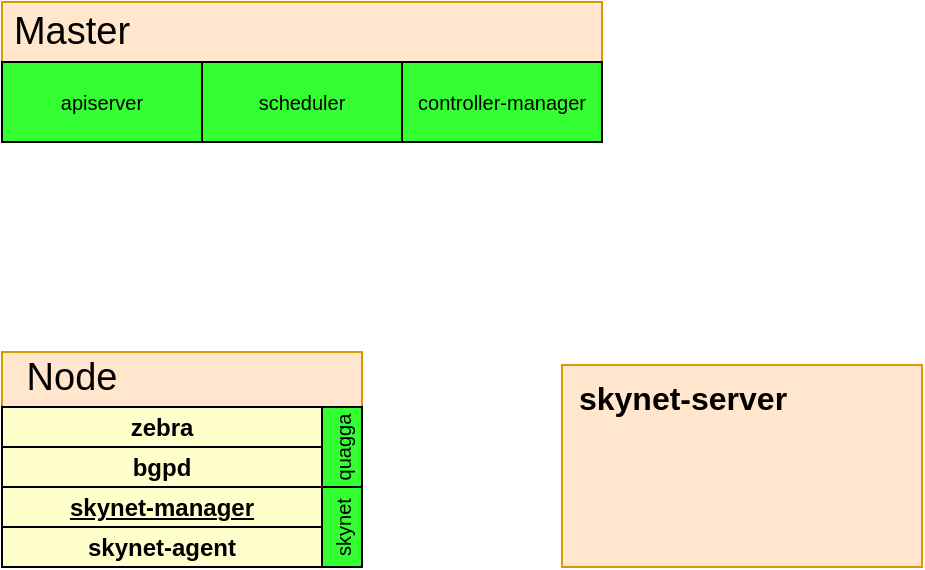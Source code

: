 <mxfile version="10.6.5" type="device"><diagram name="Page-1" id="c7558073-3199-34d8-9f00-42111426c3f3"><mxGraphModel dx="1078" dy="1005" grid="1" gridSize="10" guides="1" tooltips="1" connect="1" arrows="1" fold="1" page="1" pageScale="1" pageWidth="826" pageHeight="1169" background="#ffffff" math="0" shadow="0"><root><mxCell id="0"/><mxCell id="1" parent="0"/><mxCell id="cQxzBLEOLV_WW7xjPzhc-109" value="" style="rounded=0;whiteSpace=wrap;html=1;fontSize=10;fillColor=#ffe6cc;strokeColor=#d79b00;" parent="1" vertex="1"><mxGeometry x="150" y="395" width="180" height="101" as="geometry"/></mxCell><mxCell id="12" value="zebra" style="whiteSpace=wrap;align=center;verticalAlign=middle;fontStyle=1;strokeWidth=1;fillColor=#FFFFCC" parent="1" vertex="1"><mxGeometry x="150" y="422.5" width="160" height="20" as="geometry"/></mxCell><mxCell id="cQxzBLEOLV_WW7xjPzhc-96" value="bgpd" style="whiteSpace=wrap;align=center;verticalAlign=middle;fontStyle=1;strokeWidth=1;fillColor=#FFFFCC" parent="1" vertex="1"><mxGeometry x="150" y="442.5" width="160" height="20" as="geometry"/></mxCell><UserObject label="skynet-manager" link="http://git.jd.com/csp-one/skynet" id="cQxzBLEOLV_WW7xjPzhc-97"><mxCell style="whiteSpace=wrap;align=center;verticalAlign=middle;fontStyle=5;strokeWidth=1;fillColor=#FFFFCC" parent="1" vertex="1"><mxGeometry x="150" y="462.5" width="160" height="20" as="geometry"/></mxCell></UserObject><mxCell id="cQxzBLEOLV_WW7xjPzhc-98" value="skynet-agent" style="whiteSpace=wrap;align=center;verticalAlign=middle;fontStyle=1;strokeWidth=1;fillColor=#FFFFCC" parent="1" vertex="1"><mxGeometry x="150" y="482.5" width="160" height="20" as="geometry"/></mxCell><mxCell id="cQxzBLEOLV_WW7xjPzhc-115" value="quagga" style="rounded=0;whiteSpace=wrap;html=1;strokeWidth=1;fillColor=#33FF33;fontSize=10;align=center;horizontal=0;" parent="1" vertex="1"><mxGeometry x="310" y="422.5" width="20" height="40" as="geometry"/></mxCell><mxCell id="cQxzBLEOLV_WW7xjPzhc-116" value="skynet" style="rounded=0;whiteSpace=wrap;html=1;strokeWidth=1;fillColor=#33FF33;fontSize=10;align=center;horizontal=0;" parent="1" vertex="1"><mxGeometry x="310" y="462.5" width="20" height="40" as="geometry"/></mxCell><mxCell id="cQxzBLEOLV_WW7xjPzhc-117" value="" style="rounded=0;whiteSpace=wrap;html=1;fontSize=10;fillColor=#ffe6cc;strokeColor=#d79b00;" parent="1" vertex="1"><mxGeometry x="150" y="220" width="300" height="70" as="geometry"/></mxCell><mxCell id="cQxzBLEOLV_WW7xjPzhc-118" value="Master" style="text;html=1;strokeColor=none;fillColor=none;align=center;verticalAlign=middle;whiteSpace=wrap;rounded=0;fontSize=19;" parent="1" vertex="1"><mxGeometry x="150" y="220" width="70" height="30" as="geometry"/></mxCell><mxCell id="cQxzBLEOLV_WW7xjPzhc-119" value="apiserver" style="rounded=0;whiteSpace=wrap;html=1;strokeWidth=1;fillColor=#33FF33;fontSize=10;align=center;" parent="1" vertex="1"><mxGeometry x="150" y="250" width="100" height="40" as="geometry"/></mxCell><mxCell id="cQxzBLEOLV_WW7xjPzhc-120" value="scheduler" style="rounded=0;whiteSpace=wrap;html=1;strokeWidth=1;fillColor=#33FF33;fontSize=10;align=center;" parent="1" vertex="1"><mxGeometry x="250" y="250" width="100" height="40" as="geometry"/></mxCell><mxCell id="cQxzBLEOLV_WW7xjPzhc-121" value="controller-manager" style="rounded=0;whiteSpace=wrap;html=1;strokeWidth=1;fillColor=#33FF33;fontSize=10;align=center;" parent="1" vertex="1"><mxGeometry x="350" y="250" width="100" height="40" as="geometry"/></mxCell><mxCell id="cQxzBLEOLV_WW7xjPzhc-123" value="Node" style="text;html=1;strokeColor=none;fillColor=none;align=center;verticalAlign=middle;whiteSpace=wrap;rounded=0;fontSize=19;" parent="1" vertex="1"><mxGeometry x="150" y="392.5" width="70" height="30" as="geometry"/></mxCell><mxCell id="cQxzBLEOLV_WW7xjPzhc-124" value="" style="rounded=0;whiteSpace=wrap;html=1;fontSize=10;fillColor=#ffe6cc;strokeColor=#d79b00;" parent="1" vertex="1"><mxGeometry x="430" y="401.5" width="180" height="101" as="geometry"/></mxCell><mxCell id="cQxzBLEOLV_WW7xjPzhc-125" value="skynet-server&lt;br style=&quot;font-size: 16px;&quot;&gt;" style="text;strokeColor=none;fillColor=none;html=1;fontSize=16;fontStyle=1;verticalAlign=middle;align=center;" parent="1" vertex="1"><mxGeometry x="430" y="402.5" width="120" height="30" as="geometry"/></mxCell></root></mxGraphModel></diagram><diagram id="DglmcyBIq1fHxIbOdepO" name="Page-2"><mxGraphModel dx="1078" dy="1005" grid="1" gridSize="10" guides="1" tooltips="1" connect="1" arrows="1" fold="1" page="1" pageScale="1" pageWidth="850" pageHeight="1100" math="0" shadow="0"><root><mxCell id="2RlQg-_pehpqZZaYnBGg-0"/><mxCell id="2RlQg-_pehpqZZaYnBGg-1" parent="2RlQg-_pehpqZZaYnBGg-0"/><mxCell id="2RlQg-_pehpqZZaYnBGg-44" value="" style="rounded=0;whiteSpace=wrap;html=1;strokeColor=#d6b656;strokeWidth=1;fillColor=#fff2cc;fontSize=10;align=left;dashed=1;" parent="2RlQg-_pehpqZZaYnBGg-1" vertex="1"><mxGeometry x="960" y="463" width="700" height="117" as="geometry"/></mxCell><mxCell id="2RlQg-_pehpqZZaYnBGg-3" value="skyapi" style="whiteSpace=wrap;align=center;verticalAlign=middle;fontStyle=0;strokeWidth=1;fillColor=#fff2cc;fontSize=13;strokeColor=#d6b656;" parent="2RlQg-_pehpqZZaYnBGg-1" vertex="1"><mxGeometry x="100" y="732.5" width="90" height="40" as="geometry"/></mxCell><mxCell id="2RlQg-_pehpqZZaYnBGg-6" value="" style="shape=curlyBracket;whiteSpace=wrap;html=1;rounded=1;strokeWidth=1;fillColor=#a20025;fontSize=13;align=center;strokeColor=#6F0000;fontColor=#ffffff;" parent="2RlQg-_pehpqZZaYnBGg-1" vertex="1"><mxGeometry x="200" y="655" width="20" height="195" as="geometry"/></mxCell><mxCell id="2RlQg-_pehpqZZaYnBGg-7" value="&lt;pre style=&quot;font-size: 13px&quot;&gt;&lt;br&gt;&lt;/pre&gt;" style="text;strokeColor=none;fillColor=none;html=1;fontSize=13;fontStyle=0;verticalAlign=middle;align=center;" parent="2RlQg-_pehpqZZaYnBGg-1" vertex="1"><mxGeometry x="220" y="645" width="150" height="20" as="geometry"/></mxCell><mxCell id="2RlQg-_pehpqZZaYnBGg-8" value="&lt;pre&gt;utils.LoadConfig&lt;/pre&gt;" style="rounded=0;whiteSpace=wrap;html=1;strokeWidth=1;fillColor=#fad9d5;fontSize=13;align=center;strokeColor=#ae4132;" parent="2RlQg-_pehpqZZaYnBGg-1" vertex="1"><mxGeometry x="230" y="640" width="180" height="30" as="geometry"/></mxCell><mxCell id="2RlQg-_pehpqZZaYnBGg-12" value="/etc/skynet/skynet-server.conf" style="text;html=1;fontSize=11;align=right;" parent="2RlQg-_pehpqZZaYnBGg-1" vertex="1"><mxGeometry x="230" y="670" width="150" height="20" as="geometry"/></mxCell><mxCell id="2RlQg-_pehpqZZaYnBGg-14" value="&lt;pre&gt;utils.SetEnvironment&lt;br&gt;&lt;/pre&gt;" style="rounded=0;whiteSpace=wrap;html=1;strokeWidth=1;fillColor=#fad9d5;fontSize=13;align=center;strokeColor=#ae4132;" parent="2RlQg-_pehpqZZaYnBGg-1" vertex="1"><mxGeometry x="230" y="710" width="180" height="30" as="geometry"/></mxCell><mxCell id="2RlQg-_pehpqZZaYnBGg-16" value="&lt;pre&gt;bgpmonitor.Start&lt;br&gt;&lt;/pre&gt;" style="rounded=0;whiteSpace=wrap;html=1;strokeWidth=1;fillColor=#fad9d5;fontSize=13;align=center;strokeColor=#ae4132;" parent="2RlQg-_pehpqZZaYnBGg-1" vertex="1"><mxGeometry x="230" y="770" width="180" height="30" as="geometry"/></mxCell><mxCell id="2RlQg-_pehpqZZaYnBGg-19" value="" style="edgeStyle=orthogonalEdgeStyle;rounded=0;orthogonalLoop=1;jettySize=auto;html=1;fontSize=11;fillColor=#a20025;strokeColor=#6F0000;entryX=0.1;entryY=0.5;entryDx=0;entryDy=0;entryPerimeter=0;" parent="2RlQg-_pehpqZZaYnBGg-1" source="2RlQg-_pehpqZZaYnBGg-17" target="2RlQg-_pehpqZZaYnBGg-20" edge="1"><mxGeometry relative="1" as="geometry"><mxPoint x="490" y="715" as="targetPoint"/></mxGeometry></mxCell><mxCell id="2RlQg-_pehpqZZaYnBGg-17" value="&lt;pre&gt;&lt;pre&gt;http.ListenAndServe&lt;/pre&gt;&lt;/pre&gt;" style="rounded=0;whiteSpace=wrap;html=1;strokeWidth=1;fillColor=#fad9d5;fontSize=13;align=center;strokeColor=#ae4132;" parent="2RlQg-_pehpqZZaYnBGg-1" vertex="1"><mxGeometry x="230" y="830" width="180" height="30" as="geometry"/></mxCell><mxCell id="2RlQg-_pehpqZZaYnBGg-20" value="" style="shape=curlyBracket;whiteSpace=wrap;html=1;rounded=1;strokeWidth=1;fillColor=#a20025;fontSize=11;align=right;strokeColor=#6F0000;fontColor=#ffffff;" parent="2RlQg-_pehpqZZaYnBGg-1" vertex="1"><mxGeometry x="490" y="650" width="20" height="390" as="geometry"/></mxCell><mxCell id="2RlQg-_pehpqZZaYnBGg-23" value="" style="edgeStyle=orthogonalEdgeStyle;rounded=0;orthogonalLoop=1;jettySize=auto;html=1;fontSize=12;entryX=0.1;entryY=0.5;entryDx=0;entryDy=0;entryPerimeter=0;fillColor=#a20025;strokeColor=#6F0000;" parent="2RlQg-_pehpqZZaYnBGg-1" source="2RlQg-_pehpqZZaYnBGg-21" target="2RlQg-_pehpqZZaYnBGg-24" edge="1"><mxGeometry relative="1" as="geometry"><mxPoint x="710" y="572.5" as="targetPoint"/></mxGeometry></mxCell><mxCell id="2RlQg-_pehpqZZaYnBGg-21" value="&lt;pre style=&quot;font-size: 15px;&quot;&gt;&lt;span style=&quot;font-size: 15px;&quot;&gt;ipam&lt;/span&gt;&lt;/pre&gt;" style="rounded=0;whiteSpace=wrap;html=1;strokeWidth=1;fillColor=#33FF33;fontSize=15;align=center;strokeColor=none;" parent="2RlQg-_pehpqZZaYnBGg-1" vertex="1"><mxGeometry x="520" y="637" width="130" height="30" as="geometry"/></mxCell><mxCell id="2RlQg-_pehpqZZaYnBGg-24" value="" style="shape=curlyBracket;whiteSpace=wrap;html=1;rounded=1;strokeWidth=1;fillColor=#a20025;fontSize=12;align=center;strokeColor=#6F0000;fontColor=#ffffff;" parent="2RlQg-_pehpqZZaYnBGg-1" vertex="1"><mxGeometry x="700" y="513" width="20" height="278" as="geometry"/></mxCell><mxCell id="2RlQg-_pehpqZZaYnBGg-31" value="" style="edgeStyle=orthogonalEdgeStyle;rounded=0;orthogonalLoop=1;jettySize=auto;html=1;fontSize=15;fillColor=#a20025;strokeColor=#6F0000;" parent="2RlQg-_pehpqZZaYnBGg-1" source="2RlQg-_pehpqZZaYnBGg-25" target="2RlQg-_pehpqZZaYnBGg-30" edge="1"><mxGeometry relative="1" as="geometry"/></mxCell><mxCell id="2RlQg-_pehpqZZaYnBGg-25" value="&lt;pre style=&quot;font-size: 15px&quot;&gt;&lt;pre&gt;&lt;span&gt;retrieve-ips/{host}&lt;/span&gt;&lt;/pre&gt;&lt;/pre&gt;" style="text;strokeColor=none;fillColor=none;html=1;fontSize=15;fontStyle=1;verticalAlign=middle;align=left;" parent="2RlQg-_pehpqZZaYnBGg-1" vertex="1"><mxGeometry x="730" y="503" width="170" height="20" as="geometry"/></mxCell><mxCell id="2RlQg-_pehpqZZaYnBGg-35" value="" style="edgeStyle=orthogonalEdgeStyle;rounded=0;orthogonalLoop=1;jettySize=auto;html=1;fontSize=15;fillColor=#a20025;strokeColor=#6F0000;" parent="2RlQg-_pehpqZZaYnBGg-1" source="2RlQg-_pehpqZZaYnBGg-30" target="2RlQg-_pehpqZZaYnBGg-34" edge="1"><mxGeometry relative="1" as="geometry"/></mxCell><mxCell id="2RlQg-_pehpqZZaYnBGg-30" value="&lt;pre style=&quot;font-size: 15px&quot;&gt;&lt;pre&gt;&lt;span&gt;RetrieveIpinfosByHost&lt;/span&gt;&lt;/pre&gt;&lt;/pre&gt;" style="text;strokeColor=none;fillColor=none;html=1;fontSize=15;fontStyle=1;verticalAlign=middle;align=left;" parent="2RlQg-_pehpqZZaYnBGg-1" vertex="1"><mxGeometry x="960" y="503" width="190" height="20" as="geometry"/></mxCell><mxCell id="2RlQg-_pehpqZZaYnBGg-43" value="" style="edgeStyle=orthogonalEdgeStyle;rounded=0;orthogonalLoop=1;jettySize=auto;html=1;fontSize=10;entryX=0.5;entryY=0;entryDx=0;entryDy=0;fillColor=#a20025;strokeColor=#6F0000;" parent="2RlQg-_pehpqZZaYnBGg-1" source="2RlQg-_pehpqZZaYnBGg-34" target="2RlQg-_pehpqZZaYnBGg-30" edge="1"><mxGeometry relative="1" as="geometry"><mxPoint x="1315" y="422" as="targetPoint"/><Array as="points"><mxPoint x="1290" y="482"/><mxPoint x="1055" y="482"/></Array></mxGeometry></mxCell><mxCell id="2RlQg-_pehpqZZaYnBGg-34" value="&lt;pre style=&quot;font-size: 15px&quot;&gt;&lt;pre&gt;&lt;pre&gt;&lt;span&gt;GetIPInfoListByHostName&lt;/span&gt;&lt;/pre&gt;&lt;/pre&gt;&lt;/pre&gt;" style="text;strokeColor=none;fillColor=none;html=1;fontSize=15;fontStyle=1;verticalAlign=middle;align=left;" parent="2RlQg-_pehpqZZaYnBGg-1" vertex="1"><mxGeometry x="1210" y="503" width="210" height="20" as="geometry"/></mxCell><mxCell id="2RlQg-_pehpqZZaYnBGg-51" value="" style="edgeStyle=orthogonalEdgeStyle;rounded=0;orthogonalLoop=1;jettySize=auto;html=1;fontSize=10;fillColor=#a20025;strokeColor=#6F0000;" parent="2RlQg-_pehpqZZaYnBGg-1" target="2RlQg-_pehpqZZaYnBGg-50" edge="1"><mxGeometry relative="1" as="geometry"><mxPoint x="820" y="700" as="sourcePoint"/></mxGeometry></mxCell><mxCell id="2RlQg-_pehpqZZaYnBGg-26" value="&lt;pre style=&quot;font-size: 15px&quot;&gt;&lt;pre&gt;&lt;span&gt;{ipamtype}&lt;/span&gt;&lt;/pre&gt;&lt;/pre&gt;" style="text;strokeColor=none;fillColor=none;html=1;fontSize=15;fontStyle=1;verticalAlign=middle;align=left;" parent="2RlQg-_pehpqZZaYnBGg-1" vertex="1"><mxGeometry x="730" y="687.5" width="90" height="20" as="geometry"/></mxCell><mxCell id="2RlQg-_pehpqZZaYnBGg-53" value="" style="edgeStyle=orthogonalEdgeStyle;rounded=0;orthogonalLoop=1;jettySize=auto;html=1;fontSize=10;fillColor=#a20025;strokeColor=#6F0000;" parent="2RlQg-_pehpqZZaYnBGg-1" source="2RlQg-_pehpqZZaYnBGg-50" target="2RlQg-_pehpqZZaYnBGg-52" edge="1"><mxGeometry relative="1" as="geometry"/></mxCell><mxCell id="2RlQg-_pehpqZZaYnBGg-50" value="&lt;pre style=&quot;font-size: 15px&quot;&gt;&lt;pre&gt;&lt;pre&gt;&lt;span&gt;IPmanager&lt;/span&gt;&lt;/pre&gt;&lt;/pre&gt;&lt;/pre&gt;" style="text;strokeColor=none;fillColor=none;html=1;fontSize=15;fontStyle=1;verticalAlign=middle;align=left;" parent="2RlQg-_pehpqZZaYnBGg-1" vertex="1"><mxGeometry x="900" y="690" width="90" height="20" as="geometry"/></mxCell><mxCell id="2RlQg-_pehpqZZaYnBGg-55" value="" style="edgeStyle=orthogonalEdgeStyle;rounded=0;orthogonalLoop=1;jettySize=auto;html=1;fontSize=10;entryX=0.1;entryY=0.5;entryDx=0;entryDy=0;entryPerimeter=0;fillColor=#a20025;strokeColor=#6F0000;" parent="2RlQg-_pehpqZZaYnBGg-1" source="2RlQg-_pehpqZZaYnBGg-52" target="2RlQg-_pehpqZZaYnBGg-56" edge="1"><mxGeometry relative="1" as="geometry"><mxPoint x="1240" y="629" as="targetPoint"/></mxGeometry></mxCell><mxCell id="2RlQg-_pehpqZZaYnBGg-52" value="&lt;pre style=&quot;font-size: 15px&quot;&gt;&lt;pre&gt;&lt;pre&gt;&lt;pre&gt;utils.ParseIPAM&lt;/pre&gt;&lt;/pre&gt;&lt;/pre&gt;&lt;/pre&gt;" style="text;strokeColor=none;fillColor=none;html=1;fontSize=15;fontStyle=1;verticalAlign=middle;align=left;" parent="2RlQg-_pehpqZZaYnBGg-1" vertex="1"><mxGeometry x="1070" y="690" width="140" height="20" as="geometry"/></mxCell><mxCell id="2RlQg-_pehpqZZaYnBGg-120" value="" style="edgeStyle=orthogonalEdgeStyle;rounded=0;orthogonalLoop=1;jettySize=auto;html=1;fontSize=8;fillColor=#a20025;strokeColor=#6F0000;" parent="2RlQg-_pehpqZZaYnBGg-1" source="2RlQg-_pehpqZZaYnBGg-28" target="2RlQg-_pehpqZZaYnBGg-119" edge="1"><mxGeometry relative="1" as="geometry"/></mxCell><mxCell id="2RlQg-_pehpqZZaYnBGg-28" value="&lt;pre style=&quot;font-size: 15px&quot;&gt;&lt;pre&gt;{app}/{group}/{ip}&lt;br&gt;&lt;/pre&gt;&lt;/pre&gt;" style="text;strokeColor=none;fillColor=none;html=1;fontSize=15;fontStyle=1;verticalAlign=middle;align=left;" parent="2RlQg-_pehpqZZaYnBGg-1" vertex="1"><mxGeometry x="730" y="780" width="160" height="20" as="geometry"/></mxCell><mxCell id="2RlQg-_pehpqZZaYnBGg-119" value="&lt;pre style=&quot;font-size: 15px&quot;&gt;&lt;pre&gt;&lt;pre&gt;DeleteIPFromGroup&lt;/pre&gt;&lt;/pre&gt;&lt;/pre&gt;" style="text;strokeColor=none;fillColor=none;html=1;fontSize=15;fontStyle=1;verticalAlign=middle;align=left;" parent="2RlQg-_pehpqZZaYnBGg-1" vertex="1"><mxGeometry x="970" y="780" width="160" height="20" as="geometry"/></mxCell><mxCell id="2RlQg-_pehpqZZaYnBGg-122" value="" style="edgeStyle=orthogonalEdgeStyle;rounded=0;orthogonalLoop=1;jettySize=auto;html=1;fontSize=8;fillColor=#a20025;strokeColor=#6F0000;" parent="2RlQg-_pehpqZZaYnBGg-1" source="2RlQg-_pehpqZZaYnBGg-29" target="2RlQg-_pehpqZZaYnBGg-121" edge="1"><mxGeometry relative="1" as="geometry"/></mxCell><mxCell id="2RlQg-_pehpqZZaYnBGg-29" value="&lt;pre style=&quot;font-size: 15px&quot;&gt;&lt;pre&gt;&lt;pre&gt;&lt;span&gt;/ip/{ipamtype}&lt;/span&gt;&lt;/pre&gt;&lt;/pre&gt;&lt;/pre&gt;" style="text;strokeColor=none;fillColor=#FFFF33;html=1;fontSize=15;fontStyle=1;verticalAlign=middle;align=left;" parent="2RlQg-_pehpqZZaYnBGg-1" vertex="1"><mxGeometry x="520" y="845" width="130" height="30" as="geometry"/></mxCell><mxCell id="2RlQg-_pehpqZZaYnBGg-124" value="" style="edgeStyle=orthogonalEdgeStyle;rounded=0;orthogonalLoop=1;jettySize=auto;html=1;fontSize=8;entryX=0.1;entryY=0.5;entryDx=0;entryDy=0;entryPerimeter=0;fillColor=#a20025;strokeColor=#6F0000;" parent="2RlQg-_pehpqZZaYnBGg-1" source="2RlQg-_pehpqZZaYnBGg-121" target="2RlQg-_pehpqZZaYnBGg-125" edge="1"><mxGeometry relative="1" as="geometry"><mxPoint x="900" y="860" as="targetPoint"/></mxGeometry></mxCell><mxCell id="2RlQg-_pehpqZZaYnBGg-121" value="&lt;pre style=&quot;font-size: 15px&quot;&gt;&lt;pre&gt;&lt;pre&gt;&lt;pre&gt;&lt;span&gt;IPCreator&lt;/span&gt;&lt;/pre&gt;&lt;/pre&gt;&lt;/pre&gt;&lt;/pre&gt;" style="text;strokeColor=none;fillColor=none;html=1;fontSize=15;fontStyle=1;verticalAlign=middle;align=left;" parent="2RlQg-_pehpqZZaYnBGg-1" vertex="1"><mxGeometry x="730" y="850" width="90" height="20" as="geometry"/></mxCell><mxCell id="2RlQg-_pehpqZZaYnBGg-39" value="SELECT id,ip_address,pool_id,name,host,namespace,&lt;br style=&quot;font-size: 10px;&quot;&gt;&amp;nbsp; &amp;nbsp; mac_address,device_id,group_name,app_name,reserved,status,handle,created_at,updated_at&lt;br style=&quot;font-size: 10px;&quot;&gt;&amp;nbsp; &amp;nbsp; FROM ipinfo&amp;nbsp; where host = ? and status = 'active'" style="text;html=1;fontSize=10;dashed=1;strokeColor=#000000;align=left;verticalAlign=middle;" parent="2RlQg-_pehpqZZaYnBGg-1" vertex="1"><mxGeometry x="1210" y="523" width="440" height="46" as="geometry"/></mxCell><mxCell id="2RlQg-_pehpqZZaYnBGg-56" value="" style="shape=curlyBracket;whiteSpace=wrap;html=1;rounded=1;strokeColor=#6F0000;strokeWidth=1;fillColor=#a20025;fontSize=10;align=left;size=0.66;fontColor=#ffffff;" parent="2RlQg-_pehpqZZaYnBGg-1" vertex="1"><mxGeometry x="1250" y="610" width="20" height="180" as="geometry"/></mxCell><mxCell id="2RlQg-_pehpqZZaYnBGg-68" value="" style="edgeStyle=orthogonalEdgeStyle;rounded=0;orthogonalLoop=1;jettySize=auto;html=1;fontSize=10;fillColor=#a20025;strokeColor=#6F0000;" parent="2RlQg-_pehpqZZaYnBGg-1" source="2RlQg-_pehpqZZaYnBGg-57" target="2RlQg-_pehpqZZaYnBGg-67" edge="1"><mxGeometry relative="1" as="geometry"/></mxCell><mxCell id="2RlQg-_pehpqZZaYnBGg-57" value="utils.IPAM_Release" style="text;html=1;fontSize=10;align=left;verticalAlign=middle;" parent="2RlQg-_pehpqZZaYnBGg-1" vertex="1"><mxGeometry x="1275" y="595" width="95" height="20" as="geometry"/></mxCell><mxCell id="2RlQg-_pehpqZZaYnBGg-70" value="" style="edgeStyle=orthogonalEdgeStyle;rounded=0;orthogonalLoop=1;jettySize=auto;html=1;fontSize=10;fillColor=#a20025;strokeColor=#6F0000;" parent="2RlQg-_pehpqZZaYnBGg-1" source="2RlQg-_pehpqZZaYnBGg-67" edge="1"><mxGeometry relative="1" as="geometry"><mxPoint x="1560" y="605" as="targetPoint"/><Array as="points"><mxPoint x="1560" y="605"/><mxPoint x="1560" y="605"/></Array></mxGeometry></mxCell><mxCell id="2RlQg-_pehpqZZaYnBGg-67" value="&lt;span&gt;Release&lt;/span&gt;" style="text;html=1;fontSize=10;align=left;verticalAlign=middle;" parent="2RlQg-_pehpqZZaYnBGg-1" vertex="1"><mxGeometry x="1450" y="595" width="40" height="20" as="geometry"/></mxCell><mxCell id="2RlQg-_pehpqZZaYnBGg-102" value="" style="edgeStyle=orthogonalEdgeStyle;rounded=0;orthogonalLoop=1;jettySize=auto;html=1;fontSize=11;fillColor=#a20025;strokeColor=#6F0000;" parent="2RlQg-_pehpqZZaYnBGg-1" source="2RlQg-_pehpqZZaYnBGg-58" target="2RlQg-_pehpqZZaYnBGg-101" edge="1"><mxGeometry relative="1" as="geometry"/></mxCell><mxCell id="2RlQg-_pehpqZZaYnBGg-58" value="utils.IPAM_ReserveRelease" style="text;html=1;fontSize=10;verticalAlign=middle;" parent="2RlQg-_pehpqZZaYnBGg-1" vertex="1"><mxGeometry x="1274.5" y="622.5" width="125" height="20" as="geometry"/></mxCell><mxCell id="2RlQg-_pehpqZZaYnBGg-104" value="" style="edgeStyle=orthogonalEdgeStyle;rounded=0;orthogonalLoop=1;jettySize=auto;html=1;fontSize=11;fillColor=#a20025;strokeColor=#6F0000;" parent="2RlQg-_pehpqZZaYnBGg-1" source="2RlQg-_pehpqZZaYnBGg-101" target="2RlQg-_pehpqZZaYnBGg-91" edge="1"><mxGeometry relative="1" as="geometry"><mxPoint x="1590" y="632.5" as="targetPoint"/></mxGeometry></mxCell><mxCell id="2RlQg-_pehpqZZaYnBGg-101" value="&lt;span&gt;ReserveRelease&lt;/span&gt;" style="text;html=1;fontSize=10;verticalAlign=middle;" parent="2RlQg-_pehpqZZaYnBGg-1" vertex="1"><mxGeometry x="1485" y="623" width="75" height="20" as="geometry"/></mxCell><mxCell id="2RlQg-_pehpqZZaYnBGg-106" value="" style="edgeStyle=orthogonalEdgeStyle;rounded=0;orthogonalLoop=1;jettySize=auto;html=1;fontSize=11;fillColor=#a20025;strokeColor=#6F0000;" parent="2RlQg-_pehpqZZaYnBGg-1" source="2RlQg-_pehpqZZaYnBGg-59" target="2RlQg-_pehpqZZaYnBGg-105" edge="1"><mxGeometry relative="1" as="geometry"/></mxCell><mxCell id="2RlQg-_pehpqZZaYnBGg-59" value="utils.IPAM_AutoAssign" style="text;html=1;fontSize=10;verticalAlign=middle;" parent="2RlQg-_pehpqZZaYnBGg-1" vertex="1"><mxGeometry x="1274.5" y="655" width="105" height="20" as="geometry"/></mxCell><mxCell id="2RlQg-_pehpqZZaYnBGg-108" value="" style="edgeStyle=orthogonalEdgeStyle;rounded=0;orthogonalLoop=1;jettySize=auto;html=1;fontSize=11;fillColor=#a20025;strokeColor=#6F0000;" parent="2RlQg-_pehpqZZaYnBGg-1" source="2RlQg-_pehpqZZaYnBGg-105" target="2RlQg-_pehpqZZaYnBGg-107" edge="1"><mxGeometry relative="1" as="geometry"/></mxCell><mxCell id="2RlQg-_pehpqZZaYnBGg-105" value="&lt;span&gt;GetIPInfoByHandle&lt;/span&gt;" style="text;html=1;fontSize=10;verticalAlign=middle;" parent="2RlQg-_pehpqZZaYnBGg-1" vertex="1"><mxGeometry x="1460" y="655" width="91" height="20" as="geometry"/></mxCell><mxCell id="2RlQg-_pehpqZZaYnBGg-111" value="" style="edgeStyle=orthogonalEdgeStyle;rounded=0;orthogonalLoop=1;jettySize=auto;html=1;fontSize=8;fillColor=#a20025;strokeColor=#6F0000;" parent="2RlQg-_pehpqZZaYnBGg-1" source="2RlQg-_pehpqZZaYnBGg-107" target="2RlQg-_pehpqZZaYnBGg-110" edge="1"><mxGeometry relative="1" as="geometry"/></mxCell><mxCell id="2RlQg-_pehpqZZaYnBGg-107" value="&lt;span&gt;getIPInfos(query)[0]&lt;/span&gt;" style="text;html=1;fontSize=10;verticalAlign=middle;" parent="2RlQg-_pehpqZZaYnBGg-1" vertex="1"><mxGeometry x="1631" y="655" width="91" height="20" as="geometry"/></mxCell><mxCell id="2RlQg-_pehpqZZaYnBGg-110" value="&lt;span&gt;AllocIP(args)&lt;/span&gt;" style="text;html=1;fontSize=10;verticalAlign=middle;" parent="2RlQg-_pehpqZZaYnBGg-1" vertex="1"><mxGeometry x="1647" y="697.5" width="59" height="20" as="geometry"/></mxCell><mxCell id="2RlQg-_pehpqZZaYnBGg-114" value="" style="edgeStyle=orthogonalEdgeStyle;rounded=0;orthogonalLoop=1;jettySize=auto;html=1;fontSize=8;" parent="2RlQg-_pehpqZZaYnBGg-1" source="2RlQg-_pehpqZZaYnBGg-60" target="2RlQg-_pehpqZZaYnBGg-113" edge="1"><mxGeometry relative="1" as="geometry"/></mxCell><mxCell id="2RlQg-_pehpqZZaYnBGg-60" value="utils.IPAM_AssignReservedIPs" style="text;html=1;fontSize=10;verticalAlign=middle;" parent="2RlQg-_pehpqZZaYnBGg-1" vertex="1"><mxGeometry x="1274.5" y="720" width="140" height="20" as="geometry"/></mxCell><mxCell id="2RlQg-_pehpqZZaYnBGg-116" value="" style="edgeStyle=orthogonalEdgeStyle;rounded=0;orthogonalLoop=1;jettySize=auto;html=1;fontSize=8;entryX=1;entryY=0.5;entryDx=0;entryDy=0;" parent="2RlQg-_pehpqZZaYnBGg-1" source="2RlQg-_pehpqZZaYnBGg-113" target="2RlQg-_pehpqZZaYnBGg-97" edge="1"><mxGeometry relative="1" as="geometry"><mxPoint x="1714.5" y="760" as="targetPoint"/></mxGeometry></mxCell><mxCell id="2RlQg-_pehpqZZaYnBGg-113" value="utils.IPAM_AssignReservedIPs" style="text;html=1;fontSize=10;verticalAlign=middle;" parent="2RlQg-_pehpqZZaYnBGg-1" vertex="1"><mxGeometry x="1494.5" y="720" width="140" height="20" as="geometry"/></mxCell><mxCell id="2RlQg-_pehpqZZaYnBGg-61" value="utils.IPAM_ReservedIPs" style="text;html=1;fontSize=10;verticalAlign=middle;" parent="2RlQg-_pehpqZZaYnBGg-1" vertex="1"><mxGeometry x="1274.5" y="746.5" width="120" height="20" as="geometry"/></mxCell><mxCell id="2RlQg-_pehpqZZaYnBGg-117" value="......" style="text;html=1;fontSize=10;verticalAlign=middle;" parent="2RlQg-_pehpqZZaYnBGg-1" vertex="1"><mxGeometry x="1277" y="773" width="120" height="20" as="geometry"/></mxCell><mxCell id="2RlQg-_pehpqZZaYnBGg-73" value="" style="shape=curlyBracket;whiteSpace=wrap;html=1;rounded=1;strokeColor=#6F0000;strokeWidth=1;fillColor=#a20025;fontSize=10;align=left;size=0.743;fontColor=#ffffff;" parent="2RlQg-_pehpqZZaYnBGg-1" vertex="1"><mxGeometry x="1550" y="590" width="70" height="30" as="geometry"/></mxCell><mxCell id="2RlQg-_pehpqZZaYnBGg-81" value="reserve" style="text;html=1;fontSize=10;verticalAlign=middle;" parent="2RlQg-_pehpqZZaYnBGg-1" vertex="1"><mxGeometry x="1560" y="590" width="40" height="10" as="geometry"/></mxCell><mxCell id="2RlQg-_pehpqZZaYnBGg-90" value="" style="edgeStyle=orthogonalEdgeStyle;rounded=0;orthogonalLoop=1;jettySize=auto;html=1;fontSize=12;fillColor=#a20025;strokeColor=#6F0000;" parent="2RlQg-_pehpqZZaYnBGg-1" source="2RlQg-_pehpqZZaYnBGg-82" target="2RlQg-_pehpqZZaYnBGg-94" edge="1"><mxGeometry relative="1" as="geometry"><mxPoint x="1720" y="618.5" as="targetPoint"/></mxGeometry></mxCell><mxCell id="2RlQg-_pehpqZZaYnBGg-82" value="F" style="text;strokeColor=none;fillColor=none;html=1;fontSize=12;fontStyle=1;verticalAlign=middle;align=center;" parent="2RlQg-_pehpqZZaYnBGg-1" vertex="1"><mxGeometry x="1620" y="611" width="20" height="15" as="geometry"/></mxCell><mxCell id="2RlQg-_pehpqZZaYnBGg-88" value="" style="edgeStyle=orthogonalEdgeStyle;rounded=0;orthogonalLoop=1;jettySize=auto;html=1;fontSize=12;entryX=0;entryY=0.5;entryDx=0;entryDy=0;fillColor=#a20025;strokeColor=#6F0000;" parent="2RlQg-_pehpqZZaYnBGg-1" source="2RlQg-_pehpqZZaYnBGg-86" target="2RlQg-_pehpqZZaYnBGg-91" edge="1"><mxGeometry relative="1" as="geometry"><mxPoint x="1700" y="590" as="targetPoint"/><Array as="points"><mxPoint x="1680" y="590"/><mxPoint x="1680" y="591"/></Array></mxGeometry></mxCell><mxCell id="2RlQg-_pehpqZZaYnBGg-86" value="T" style="text;strokeColor=none;fillColor=none;html=1;fontSize=12;fontStyle=1;verticalAlign=middle;align=center;" parent="2RlQg-_pehpqZZaYnBGg-1" vertex="1"><mxGeometry x="1620" y="582.5" width="20" height="15" as="geometry"/></mxCell><mxCell id="2RlQg-_pehpqZZaYnBGg-98" value="" style="edgeStyle=orthogonalEdgeStyle;rounded=0;orthogonalLoop=1;jettySize=auto;html=1;fontSize=11;fillColor=#a20025;strokeColor=#6F0000;" parent="2RlQg-_pehpqZZaYnBGg-1" source="2RlQg-_pehpqZZaYnBGg-91" target="2RlQg-_pehpqZZaYnBGg-97" edge="1"><mxGeometry relative="1" as="geometry"/></mxCell><mxCell id="2RlQg-_pehpqZZaYnBGg-91" value="Client.ReserveReleaseByHandle" style="text;html=1;fontSize=11;" parent="2RlQg-_pehpqZZaYnBGg-1" vertex="1"><mxGeometry x="1720" y="578" width="170" height="25" as="geometry"/></mxCell><mxCell id="2RlQg-_pehpqZZaYnBGg-97" value="&lt;span&gt;db.UpdateReleaseReservedIP&lt;/span&gt;" style="text;html=1;fontSize=11;" parent="2RlQg-_pehpqZZaYnBGg-1" vertex="1"><mxGeometry x="1970" y="578" width="170" height="25" as="geometry"/></mxCell><mxCell id="2RlQg-_pehpqZZaYnBGg-100" value="" style="edgeStyle=orthogonalEdgeStyle;rounded=0;orthogonalLoop=1;jettySize=auto;html=1;fontSize=11;" parent="2RlQg-_pehpqZZaYnBGg-1" source="2RlQg-_pehpqZZaYnBGg-94" target="2RlQg-_pehpqZZaYnBGg-99" edge="1"><mxGeometry relative="1" as="geometry"/></mxCell><mxCell id="2RlQg-_pehpqZZaYnBGg-94" value="&lt;span&gt;Client.ReleaseIPByHandle&lt;/span&gt;" style="text;html=1;fontSize=11;" parent="2RlQg-_pehpqZZaYnBGg-1" vertex="1"><mxGeometry x="1720" y="606" width="170" height="25" as="geometry"/></mxCell><mxCell id="2RlQg-_pehpqZZaYnBGg-99" value="&lt;span&gt;db.DeleteAllocationIPByIP&lt;/span&gt;" style="text;html=1;fontSize=11;" parent="2RlQg-_pehpqZZaYnBGg-1" vertex="1"><mxGeometry x="1970" y="606" width="140" height="25" as="geometry"/></mxCell><mxCell id="2RlQg-_pehpqZZaYnBGg-109" value="SELECT * FROM ipinfo WHERE handle =?" style="text;html=1;fontSize=8;" parent="2RlQg-_pehpqZZaYnBGg-1" vertex="1"><mxGeometry x="1461" y="675" width="159" height="20" as="geometry"/></mxCell><mxCell id="2RlQg-_pehpqZZaYnBGg-125" value="" style="shape=curlyBracket;whiteSpace=wrap;html=1;rounded=1;strokeColor=#6F0000;strokeWidth=1;fillColor=#a20025;fontSize=8;align=left;fontStyle=1;fontColor=#ffffff;" parent="2RlQg-_pehpqZZaYnBGg-1" vertex="1"><mxGeometry x="920" y="840" width="20" height="40" as="geometry"/></mxCell><mxCell id="2RlQg-_pehpqZZaYnBGg-130" value="" style="edgeStyle=orthogonalEdgeStyle;rounded=0;orthogonalLoop=1;jettySize=auto;html=1;fontSize=12;fontStyle=1;fillColor=#a20025;strokeColor=#6F0000;" parent="2RlQg-_pehpqZZaYnBGg-1" source="2RlQg-_pehpqZZaYnBGg-126" target="2RlQg-_pehpqZZaYnBGg-129" edge="1"><mxGeometry relative="1" as="geometry"/></mxCell><mxCell id="2RlQg-_pehpqZZaYnBGg-126" value="&lt;pre style=&quot;font-size: 12px;&quot;&gt;&lt;span style=&quot;font-size: 12px;&quot;&gt;IPAM_CreateEndpoint&lt;/span&gt;&lt;/pre&gt;" style="text;strokeColor=none;fillColor=none;html=1;fontSize=12;fontStyle=1;verticalAlign=middle;align=left;" parent="2RlQg-_pehpqZZaYnBGg-1" vertex="1"><mxGeometry x="945" y="830" width="150" height="30" as="geometry"/></mxCell><mxCell id="2RlQg-_pehpqZZaYnBGg-129" value="&lt;pre style=&quot;font-size: 12px&quot;&gt;&lt;pre&gt;NewRandomMac&lt;/pre&gt;&lt;/pre&gt;" style="text;strokeColor=none;fillColor=none;html=1;fontSize=12;fontStyle=1;verticalAlign=middle;align=left;" parent="2RlQg-_pehpqZZaYnBGg-1" vertex="1"><mxGeometry x="1175" y="830" width="95" height="30" as="geometry"/></mxCell><mxCell id="2RlQg-_pehpqZZaYnBGg-132" value="" style="edgeStyle=orthogonalEdgeStyle;rounded=0;orthogonalLoop=1;jettySize=auto;html=1;fontSize=12;fontStyle=1;fillColor=#a20025;strokeColor=#6F0000;" parent="2RlQg-_pehpqZZaYnBGg-1" source="2RlQg-_pehpqZZaYnBGg-128" target="2RlQg-_pehpqZZaYnBGg-131" edge="1"><mxGeometry relative="1" as="geometry"/></mxCell><mxCell id="2RlQg-_pehpqZZaYnBGg-128" value="&lt;pre style=&quot;font-size: 12px&quot;&gt;&lt;/pre&gt;&lt;br&gt;" style="text;strokeColor=none;fillColor=none;html=1;fontSize=12;fontStyle=1;verticalAlign=middle;align=left;" parent="2RlQg-_pehpqZZaYnBGg-1" vertex="1"><mxGeometry x="945" y="855" width="150" height="30" as="geometry"/></mxCell><mxCell id="2RlQg-_pehpqZZaYnBGg-131" value="&lt;pre style=&quot;font-size: 12px&quot;&gt;&lt;/pre&gt;&lt;pre&gt;GetReservedIPMac&lt;/pre&gt;" style="text;strokeColor=none;fillColor=none;html=1;fontSize=12;fontStyle=1;verticalAlign=middle;align=left;" parent="2RlQg-_pehpqZZaYnBGg-1" vertex="1"><mxGeometry x="1175" y="855" width="125" height="30" as="geometry"/></mxCell><mxCell id="2RlQg-_pehpqZZaYnBGg-133" value="&lt;pre style=&quot;font-size: 12px&quot;&gt;&lt;/pre&gt;IPAM_AssignReservedIPs" style="text;strokeColor=none;fillColor=none;html=1;fontSize=12;fontStyle=1;verticalAlign=middle;align=left;" parent="2RlQg-_pehpqZZaYnBGg-1" vertex="1"><mxGeometry x="945" y="850" width="150" height="30" as="geometry"/></mxCell></root></mxGraphModel></diagram></mxfile>
